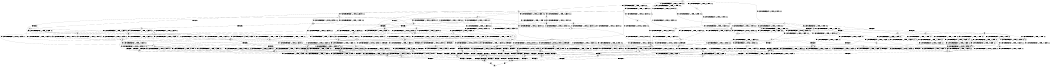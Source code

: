 digraph BCG {
size = "7, 10.5";
center = TRUE;
node [shape = circle];
0 [peripheries = 2];
0 -> 1 [label = "EX !0 !ATOMIC_EXCH_BRANCH (1, +1, TRUE, +0, 3, TRUE) !:0:1:2:"];
0 -> 2 [label = "EX !1 !ATOMIC_EXCH_BRANCH (1, +0, TRUE, +0, 1, TRUE) !:0:1:2:"];
0 -> 3 [label = "EX !2 !ATOMIC_EXCH_BRANCH (1, +1, TRUE, +1, 1, FALSE) !:0:1:2:"];
0 -> 4 [label = "EX !0 !ATOMIC_EXCH_BRANCH (1, +1, TRUE, +0, 3, TRUE) !:0:1:2:"];
1 -> 5 [label = "EX !2 !ATOMIC_EXCH_BRANCH (1, +1, TRUE, +1, 1, TRUE) !:0:1:2:"];
2 -> 6 [label = "EX !0 !ATOMIC_EXCH_BRANCH (1, +1, TRUE, +0, 3, TRUE) !:0:1:2:"];
2 -> 7 [label = "EX !2 !ATOMIC_EXCH_BRANCH (1, +1, TRUE, +1, 1, FALSE) !:0:1:2:"];
2 -> 8 [label = "EX !0 !ATOMIC_EXCH_BRANCH (1, +1, TRUE, +0, 3, TRUE) !:0:1:2:"];
2 -> 2 [label = "EX !1 !ATOMIC_EXCH_BRANCH (1, +0, TRUE, +0, 1, TRUE) !:0:1:2:"];
3 -> 9 [label = "EX !0 !ATOMIC_EXCH_BRANCH (1, +1, TRUE, +0, 3, FALSE) !:0:1:2:"];
3 -> 10 [label = "TERMINATE !2"];
3 -> 11 [label = "EX !1 !ATOMIC_EXCH_BRANCH (1, +0, TRUE, +0, 1, FALSE) !:0:1:2:"];
3 -> 12 [label = "EX !0 !ATOMIC_EXCH_BRANCH (1, +1, TRUE, +0, 3, FALSE) !:0:1:2:"];
4 -> 5 [label = "EX !2 !ATOMIC_EXCH_BRANCH (1, +1, TRUE, +1, 1, TRUE) !:0:1:2:"];
4 -> 13 [label = "TERMINATE !0"];
4 -> 14 [label = "EX !1 !ATOMIC_EXCH_BRANCH (1, +0, TRUE, +0, 1, FALSE) !:0:1:2:"];
4 -> 15 [label = "EX !2 !ATOMIC_EXCH_BRANCH (1, +1, TRUE, +1, 1, TRUE) !:0:1:2:"];
5 -> 16 [label = "EX !1 !ATOMIC_EXCH_BRANCH (1, +0, TRUE, +0, 1, FALSE) !:0:1:2:"];
6 -> 17 [label = "EX !1 !ATOMIC_EXCH_BRANCH (1, +0, TRUE, +0, 1, FALSE) !:0:1:2:"];
7 -> 18 [label = "EX !1 !ATOMIC_EXCH_BRANCH (1, +0, TRUE, +0, 1, FALSE) !:0:1:2:"];
7 -> 19 [label = "TERMINATE !2"];
7 -> 20 [label = "EX !0 !ATOMIC_EXCH_BRANCH (1, +1, TRUE, +0, 3, FALSE) !:0:1:2:"];
7 -> 11 [label = "EX !1 !ATOMIC_EXCH_BRANCH (1, +0, TRUE, +0, 1, FALSE) !:0:1:2:"];
8 -> 17 [label = "EX !1 !ATOMIC_EXCH_BRANCH (1, +0, TRUE, +0, 1, FALSE) !:0:1:2:"];
8 -> 21 [label = "TERMINATE !0"];
8 -> 22 [label = "EX !2 !ATOMIC_EXCH_BRANCH (1, +1, TRUE, +1, 1, TRUE) !:0:1:2:"];
8 -> 14 [label = "EX !1 !ATOMIC_EXCH_BRANCH (1, +0, TRUE, +0, 1, FALSE) !:0:1:2:"];
9 -> 23 [label = "EX !0 !ATOMIC_EXCH_BRANCH (1, +1, TRUE, +1, 1, TRUE) !:0:1:2:"];
10 -> 24 [label = "EX !0 !ATOMIC_EXCH_BRANCH (1, +1, TRUE, +0, 3, FALSE) !:0:1:"];
10 -> 25 [label = "EX !1 !ATOMIC_EXCH_BRANCH (1, +0, TRUE, +0, 1, FALSE) !:0:1:"];
10 -> 26 [label = "EX !0 !ATOMIC_EXCH_BRANCH (1, +1, TRUE, +0, 3, FALSE) !:0:1:"];
11 -> 27 [label = "EX !0 !ATOMIC_EXCH_BRANCH (1, +1, TRUE, +0, 3, TRUE) !:0:1:2:"];
11 -> 28 [label = "TERMINATE !1"];
11 -> 29 [label = "TERMINATE !2"];
11 -> 30 [label = "EX !0 !ATOMIC_EXCH_BRANCH (1, +1, TRUE, +0, 3, TRUE) !:0:1:2:"];
12 -> 23 [label = "EX !0 !ATOMIC_EXCH_BRANCH (1, +1, TRUE, +1, 1, TRUE) !:0:1:2:"];
12 -> 31 [label = "TERMINATE !2"];
12 -> 32 [label = "EX !1 !ATOMIC_EXCH_BRANCH (1, +0, TRUE, +0, 1, FALSE) !:0:1:2:"];
12 -> 33 [label = "EX !0 !ATOMIC_EXCH_BRANCH (1, +1, TRUE, +1, 1, TRUE) !:0:1:2:"];
13 -> 34 [label = "EX !2 !ATOMIC_EXCH_BRANCH (1, +1, TRUE, +1, 1, TRUE) !:1:2:"];
13 -> 35 [label = "EX !1 !ATOMIC_EXCH_BRANCH (1, +0, TRUE, +0, 1, FALSE) !:1:2:"];
13 -> 36 [label = "EX !2 !ATOMIC_EXCH_BRANCH (1, +1, TRUE, +1, 1, TRUE) !:1:2:"];
14 -> 27 [label = "EX !2 !ATOMIC_EXCH_BRANCH (1, +1, TRUE, +1, 1, FALSE) !:0:1:2:"];
14 -> 37 [label = "TERMINATE !1"];
14 -> 38 [label = "TERMINATE !0"];
14 -> 30 [label = "EX !2 !ATOMIC_EXCH_BRANCH (1, +1, TRUE, +1, 1, FALSE) !:0:1:2:"];
15 -> 16 [label = "EX !1 !ATOMIC_EXCH_BRANCH (1, +0, TRUE, +0, 1, FALSE) !:0:1:2:"];
15 -> 39 [label = "TERMINATE !0"];
15 -> 40 [label = "EX !1 !ATOMIC_EXCH_BRANCH (1, +0, TRUE, +0, 1, FALSE) !:0:1:2:"];
15 -> 15 [label = "EX !2 !ATOMIC_EXCH_BRANCH (1, +1, TRUE, +1, 1, TRUE) !:0:1:2:"];
16 -> 27 [label = "EX !2 !ATOMIC_EXCH_BRANCH (1, +1, TRUE, +1, 1, FALSE) !:0:1:2:"];
17 -> 27 [label = "EX !2 !ATOMIC_EXCH_BRANCH (1, +1, TRUE, +1, 1, FALSE) !:0:1:2:"];
18 -> 27 [label = "EX !0 !ATOMIC_EXCH_BRANCH (1, +1, TRUE, +0, 3, TRUE) !:0:1:2:"];
19 -> 41 [label = "EX !1 !ATOMIC_EXCH_BRANCH (1, +0, TRUE, +0, 1, FALSE) !:0:1:"];
19 -> 42 [label = "EX !0 !ATOMIC_EXCH_BRANCH (1, +1, TRUE, +0, 3, FALSE) !:0:1:"];
19 -> 25 [label = "EX !1 !ATOMIC_EXCH_BRANCH (1, +0, TRUE, +0, 1, FALSE) !:0:1:"];
20 -> 43 [label = "EX !0 !ATOMIC_EXCH_BRANCH (1, +1, TRUE, +1, 1, TRUE) !:0:1:2:"];
20 -> 44 [label = "TERMINATE !2"];
20 -> 32 [label = "EX !1 !ATOMIC_EXCH_BRANCH (1, +0, TRUE, +0, 1, FALSE) !:0:1:2:"];
20 -> 45 [label = "EX !0 !ATOMIC_EXCH_BRANCH (1, +1, TRUE, +1, 1, TRUE) !:0:1:2:"];
21 -> 46 [label = "EX !1 !ATOMIC_EXCH_BRANCH (1, +0, TRUE, +0, 1, FALSE) !:1:2:"];
21 -> 47 [label = "EX !2 !ATOMIC_EXCH_BRANCH (1, +1, TRUE, +1, 1, TRUE) !:1:2:"];
21 -> 35 [label = "EX !1 !ATOMIC_EXCH_BRANCH (1, +0, TRUE, +0, 1, FALSE) !:1:2:"];
22 -> 16 [label = "EX !1 !ATOMIC_EXCH_BRANCH (1, +0, TRUE, +0, 1, FALSE) !:0:1:2:"];
22 -> 48 [label = "TERMINATE !0"];
22 -> 22 [label = "EX !2 !ATOMIC_EXCH_BRANCH (1, +1, TRUE, +1, 1, TRUE) !:0:1:2:"];
22 -> 40 [label = "EX !1 !ATOMIC_EXCH_BRANCH (1, +0, TRUE, +0, 1, FALSE) !:0:1:2:"];
23 -> 49 [label = "EX !1 !ATOMIC_EXCH_BRANCH (1, +0, TRUE, +0, 1, FALSE) !:0:1:2:"];
24 -> 50 [label = "EX !0 !ATOMIC_EXCH_BRANCH (1, +1, TRUE, +1, 1, TRUE) !:0:1:"];
25 -> 51 [label = "EX !0 !ATOMIC_EXCH_BRANCH (1, +1, TRUE, +0, 3, TRUE) !:0:1:"];
25 -> 52 [label = "TERMINATE !1"];
25 -> 53 [label = "EX !0 !ATOMIC_EXCH_BRANCH (1, +1, TRUE, +0, 3, TRUE) !:0:1:"];
26 -> 50 [label = "EX !0 !ATOMIC_EXCH_BRANCH (1, +1, TRUE, +1, 1, TRUE) !:0:1:"];
26 -> 54 [label = "EX !1 !ATOMIC_EXCH_BRANCH (1, +0, TRUE, +0, 1, FALSE) !:0:1:"];
26 -> 55 [label = "EX !0 !ATOMIC_EXCH_BRANCH (1, +1, TRUE, +1, 1, TRUE) !:0:1:"];
27 -> 56 [label = "TERMINATE !0"];
28 -> 57 [label = "EX !0 !ATOMIC_EXCH_BRANCH (1, +1, TRUE, +0, 3, TRUE) !:0:2:"];
28 -> 52 [label = "TERMINATE !2"];
28 -> 58 [label = "EX !0 !ATOMIC_EXCH_BRANCH (1, +1, TRUE, +0, 3, TRUE) !:0:2:"];
29 -> 51 [label = "EX !0 !ATOMIC_EXCH_BRANCH (1, +1, TRUE, +0, 3, TRUE) !:0:1:"];
29 -> 52 [label = "TERMINATE !1"];
29 -> 53 [label = "EX !0 !ATOMIC_EXCH_BRANCH (1, +1, TRUE, +0, 3, TRUE) !:0:1:"];
30 -> 56 [label = "TERMINATE !0"];
30 -> 59 [label = "TERMINATE !1"];
30 -> 60 [label = "TERMINATE !2"];
30 -> 61 [label = "TERMINATE !0"];
31 -> 50 [label = "EX !0 !ATOMIC_EXCH_BRANCH (1, +1, TRUE, +1, 1, TRUE) !:0:1:"];
31 -> 54 [label = "EX !1 !ATOMIC_EXCH_BRANCH (1, +0, TRUE, +0, 1, FALSE) !:0:1:"];
31 -> 55 [label = "EX !0 !ATOMIC_EXCH_BRANCH (1, +1, TRUE, +1, 1, TRUE) !:0:1:"];
32 -> 27 [label = "EX !0 !ATOMIC_EXCH_BRANCH (1, +1, TRUE, +1, 1, FALSE) !:0:1:2:"];
32 -> 62 [label = "TERMINATE !1"];
32 -> 63 [label = "TERMINATE !2"];
32 -> 30 [label = "EX !0 !ATOMIC_EXCH_BRANCH (1, +1, TRUE, +1, 1, FALSE) !:0:1:2:"];
33 -> 49 [label = "EX !1 !ATOMIC_EXCH_BRANCH (1, +0, TRUE, +0, 1, FALSE) !:0:1:2:"];
33 -> 64 [label = "TERMINATE !2"];
33 -> 65 [label = "EX !1 !ATOMIC_EXCH_BRANCH (1, +0, TRUE, +0, 1, FALSE) !:0:1:2:"];
33 -> 12 [label = "EX !0 !ATOMIC_EXCH_BRANCH (1, +1, TRUE, +0, 3, FALSE) !:0:1:2:"];
34 -> 66 [label = "EX !1 !ATOMIC_EXCH_BRANCH (1, +0, TRUE, +0, 1, FALSE) !:1:2:"];
35 -> 67 [label = "EX !2 !ATOMIC_EXCH_BRANCH (1, +1, TRUE, +1, 1, FALSE) !:1:2:"];
35 -> 68 [label = "TERMINATE !1"];
35 -> 69 [label = "EX !2 !ATOMIC_EXCH_BRANCH (1, +1, TRUE, +1, 1, FALSE) !:1:2:"];
36 -> 66 [label = "EX !1 !ATOMIC_EXCH_BRANCH (1, +0, TRUE, +0, 1, FALSE) !:1:2:"];
36 -> 70 [label = "EX !1 !ATOMIC_EXCH_BRANCH (1, +0, TRUE, +0, 1, FALSE) !:1:2:"];
36 -> 36 [label = "EX !2 !ATOMIC_EXCH_BRANCH (1, +1, TRUE, +1, 1, TRUE) !:1:2:"];
37 -> 57 [label = "EX !2 !ATOMIC_EXCH_BRANCH (1, +1, TRUE, +1, 1, FALSE) !:0:2:"];
37 -> 68 [label = "TERMINATE !0"];
37 -> 58 [label = "EX !2 !ATOMIC_EXCH_BRANCH (1, +1, TRUE, +1, 1, FALSE) !:0:2:"];
38 -> 67 [label = "EX !2 !ATOMIC_EXCH_BRANCH (1, +1, TRUE, +1, 1, FALSE) !:1:2:"];
38 -> 68 [label = "TERMINATE !1"];
38 -> 69 [label = "EX !2 !ATOMIC_EXCH_BRANCH (1, +1, TRUE, +1, 1, FALSE) !:1:2:"];
39 -> 34 [label = "EX !2 !ATOMIC_EXCH_BRANCH (1, +1, TRUE, +1, 1, TRUE) !:1:2:"];
39 -> 70 [label = "EX !1 !ATOMIC_EXCH_BRANCH (1, +0, TRUE, +0, 1, FALSE) !:1:2:"];
39 -> 36 [label = "EX !2 !ATOMIC_EXCH_BRANCH (1, +1, TRUE, +1, 1, TRUE) !:1:2:"];
40 -> 27 [label = "EX !2 !ATOMIC_EXCH_BRANCH (1, +1, TRUE, +1, 1, FALSE) !:0:1:2:"];
40 -> 71 [label = "TERMINATE !1"];
40 -> 72 [label = "TERMINATE !0"];
40 -> 30 [label = "EX !2 !ATOMIC_EXCH_BRANCH (1, +1, TRUE, +1, 1, FALSE) !:0:1:2:"];
41 -> 51 [label = "EX !0 !ATOMIC_EXCH_BRANCH (1, +1, TRUE, +0, 3, TRUE) !:0:1:"];
42 -> 73 [label = "EX !0 !ATOMIC_EXCH_BRANCH (1, +1, TRUE, +1, 1, TRUE) !:0:1:"];
42 -> 54 [label = "EX !1 !ATOMIC_EXCH_BRANCH (1, +0, TRUE, +0, 1, FALSE) !:0:1:"];
42 -> 74 [label = "EX !0 !ATOMIC_EXCH_BRANCH (1, +1, TRUE, +1, 1, TRUE) !:0:1:"];
43 -> 49 [label = "EX !1 !ATOMIC_EXCH_BRANCH (1, +0, TRUE, +0, 1, FALSE) !:0:1:2:"];
44 -> 73 [label = "EX !0 !ATOMIC_EXCH_BRANCH (1, +1, TRUE, +1, 1, TRUE) !:0:1:"];
44 -> 54 [label = "EX !1 !ATOMIC_EXCH_BRANCH (1, +0, TRUE, +0, 1, FALSE) !:0:1:"];
44 -> 74 [label = "EX !0 !ATOMIC_EXCH_BRANCH (1, +1, TRUE, +1, 1, TRUE) !:0:1:"];
45 -> 49 [label = "EX !1 !ATOMIC_EXCH_BRANCH (1, +0, TRUE, +0, 1, FALSE) !:0:1:2:"];
45 -> 75 [label = "TERMINATE !2"];
45 -> 65 [label = "EX !1 !ATOMIC_EXCH_BRANCH (1, +0, TRUE, +0, 1, FALSE) !:0:1:2:"];
45 -> 20 [label = "EX !0 !ATOMIC_EXCH_BRANCH (1, +1, TRUE, +0, 3, FALSE) !:0:1:2:"];
46 -> 67 [label = "EX !2 !ATOMIC_EXCH_BRANCH (1, +1, TRUE, +1, 1, FALSE) !:1:2:"];
47 -> 66 [label = "EX !1 !ATOMIC_EXCH_BRANCH (1, +0, TRUE, +0, 1, FALSE) !:1:2:"];
47 -> 47 [label = "EX !2 !ATOMIC_EXCH_BRANCH (1, +1, TRUE, +1, 1, TRUE) !:1:2:"];
47 -> 70 [label = "EX !1 !ATOMIC_EXCH_BRANCH (1, +0, TRUE, +0, 1, FALSE) !:1:2:"];
48 -> 66 [label = "EX !1 !ATOMIC_EXCH_BRANCH (1, +0, TRUE, +0, 1, FALSE) !:1:2:"];
48 -> 47 [label = "EX !2 !ATOMIC_EXCH_BRANCH (1, +1, TRUE, +1, 1, TRUE) !:1:2:"];
48 -> 70 [label = "EX !1 !ATOMIC_EXCH_BRANCH (1, +0, TRUE, +0, 1, FALSE) !:1:2:"];
49 -> 27 [label = "EX !0 !ATOMIC_EXCH_BRANCH (1, +1, TRUE, +0, 3, TRUE) !:0:1:2:"];
50 -> 76 [label = "EX !1 !ATOMIC_EXCH_BRANCH (1, +0, TRUE, +0, 1, FALSE) !:0:1:"];
51 -> 77 [label = "TERMINATE !0"];
52 -> 78 [label = "EX !0 !ATOMIC_EXCH_BRANCH (1, +1, TRUE, +0, 3, TRUE) !:0:"];
52 -> 79 [label = "EX !0 !ATOMIC_EXCH_BRANCH (1, +1, TRUE, +0, 3, TRUE) !:0:"];
53 -> 77 [label = "TERMINATE !0"];
53 -> 80 [label = "TERMINATE !1"];
53 -> 81 [label = "TERMINATE !0"];
54 -> 51 [label = "EX !0 !ATOMIC_EXCH_BRANCH (1, +1, TRUE, +1, 1, FALSE) !:0:1:"];
54 -> 82 [label = "TERMINATE !1"];
54 -> 53 [label = "EX !0 !ATOMIC_EXCH_BRANCH (1, +1, TRUE, +1, 1, FALSE) !:0:1:"];
55 -> 76 [label = "EX !1 !ATOMIC_EXCH_BRANCH (1, +0, TRUE, +0, 1, FALSE) !:0:1:"];
55 -> 83 [label = "EX !1 !ATOMIC_EXCH_BRANCH (1, +0, TRUE, +0, 1, FALSE) !:0:1:"];
55 -> 26 [label = "EX !0 !ATOMIC_EXCH_BRANCH (1, +1, TRUE, +0, 3, FALSE) !:0:1:"];
56 -> 77 [label = "TERMINATE !2"];
57 -> 84 [label = "TERMINATE !0"];
58 -> 84 [label = "TERMINATE !0"];
58 -> 80 [label = "TERMINATE !2"];
58 -> 85 [label = "TERMINATE !0"];
59 -> 84 [label = "TERMINATE !0"];
59 -> 80 [label = "TERMINATE !2"];
59 -> 85 [label = "TERMINATE !0"];
60 -> 77 [label = "TERMINATE !0"];
60 -> 80 [label = "TERMINATE !1"];
60 -> 81 [label = "TERMINATE !0"];
61 -> 77 [label = "TERMINATE !2"];
61 -> 85 [label = "TERMINATE !1"];
61 -> 81 [label = "TERMINATE !2"];
62 -> 57 [label = "EX !0 !ATOMIC_EXCH_BRANCH (1, +1, TRUE, +1, 1, FALSE) !:0:2:"];
62 -> 82 [label = "TERMINATE !2"];
62 -> 58 [label = "EX !0 !ATOMIC_EXCH_BRANCH (1, +1, TRUE, +1, 1, FALSE) !:0:2:"];
63 -> 51 [label = "EX !0 !ATOMIC_EXCH_BRANCH (1, +1, TRUE, +1, 1, FALSE) !:0:1:"];
63 -> 82 [label = "TERMINATE !1"];
63 -> 53 [label = "EX !0 !ATOMIC_EXCH_BRANCH (1, +1, TRUE, +1, 1, FALSE) !:0:1:"];
64 -> 24 [label = "EX !0 !ATOMIC_EXCH_BRANCH (1, +1, TRUE, +0, 3, FALSE) !:0:1:"];
64 -> 83 [label = "EX !1 !ATOMIC_EXCH_BRANCH (1, +0, TRUE, +0, 1, FALSE) !:0:1:"];
64 -> 26 [label = "EX !0 !ATOMIC_EXCH_BRANCH (1, +1, TRUE, +0, 3, FALSE) !:0:1:"];
65 -> 27 [label = "EX !0 !ATOMIC_EXCH_BRANCH (1, +1, TRUE, +0, 3, TRUE) !:0:1:2:"];
65 -> 86 [label = "TERMINATE !1"];
65 -> 87 [label = "TERMINATE !2"];
65 -> 30 [label = "EX !0 !ATOMIC_EXCH_BRANCH (1, +1, TRUE, +0, 3, TRUE) !:0:1:2:"];
66 -> 67 [label = "EX !2 !ATOMIC_EXCH_BRANCH (1, +1, TRUE, +1, 1, FALSE) !:1:2:"];
67 -> 77 [label = "TERMINATE !2"];
68 -> 88 [label = "EX !2 !ATOMIC_EXCH_BRANCH (1, +1, TRUE, +1, 1, FALSE) !:2:"];
68 -> 89 [label = "EX !2 !ATOMIC_EXCH_BRANCH (1, +1, TRUE, +1, 1, FALSE) !:2:"];
69 -> 77 [label = "TERMINATE !2"];
69 -> 85 [label = "TERMINATE !1"];
69 -> 81 [label = "TERMINATE !2"];
70 -> 67 [label = "EX !2 !ATOMIC_EXCH_BRANCH (1, +1, TRUE, +1, 1, FALSE) !:1:2:"];
70 -> 90 [label = "TERMINATE !1"];
70 -> 69 [label = "EX !2 !ATOMIC_EXCH_BRANCH (1, +1, TRUE, +1, 1, FALSE) !:1:2:"];
71 -> 57 [label = "EX !2 !ATOMIC_EXCH_BRANCH (1, +1, TRUE, +1, 1, FALSE) !:0:2:"];
71 -> 90 [label = "TERMINATE !0"];
71 -> 58 [label = "EX !2 !ATOMIC_EXCH_BRANCH (1, +1, TRUE, +1, 1, FALSE) !:0:2:"];
72 -> 67 [label = "EX !2 !ATOMIC_EXCH_BRANCH (1, +1, TRUE, +1, 1, FALSE) !:1:2:"];
72 -> 90 [label = "TERMINATE !1"];
72 -> 69 [label = "EX !2 !ATOMIC_EXCH_BRANCH (1, +1, TRUE, +1, 1, FALSE) !:1:2:"];
73 -> 76 [label = "EX !1 !ATOMIC_EXCH_BRANCH (1, +0, TRUE, +0, 1, FALSE) !:0:1:"];
74 -> 76 [label = "EX !1 !ATOMIC_EXCH_BRANCH (1, +0, TRUE, +0, 1, FALSE) !:0:1:"];
74 -> 83 [label = "EX !1 !ATOMIC_EXCH_BRANCH (1, +0, TRUE, +0, 1, FALSE) !:0:1:"];
74 -> 42 [label = "EX !0 !ATOMIC_EXCH_BRANCH (1, +1, TRUE, +0, 3, FALSE) !:0:1:"];
75 -> 91 [label = "EX !0 !ATOMIC_EXCH_BRANCH (1, +1, TRUE, +0, 3, FALSE) !:0:1:"];
75 -> 83 [label = "EX !1 !ATOMIC_EXCH_BRANCH (1, +0, TRUE, +0, 1, FALSE) !:0:1:"];
75 -> 42 [label = "EX !0 !ATOMIC_EXCH_BRANCH (1, +1, TRUE, +0, 3, FALSE) !:0:1:"];
76 -> 51 [label = "EX !0 !ATOMIC_EXCH_BRANCH (1, +1, TRUE, +0, 3, TRUE) !:0:1:"];
77 -> 92 [label = "TERMINATE !1"];
78 -> 92 [label = "TERMINATE !0"];
79 -> 92 [label = "TERMINATE !0"];
79 -> 93 [label = "TERMINATE !0"];
80 -> 92 [label = "TERMINATE !0"];
80 -> 93 [label = "TERMINATE !0"];
81 -> 92 [label = "TERMINATE !1"];
81 -> 93 [label = "TERMINATE !1"];
82 -> 78 [label = "EX !0 !ATOMIC_EXCH_BRANCH (1, +1, TRUE, +1, 1, FALSE) !:0:"];
82 -> 79 [label = "EX !0 !ATOMIC_EXCH_BRANCH (1, +1, TRUE, +1, 1, FALSE) !:0:"];
83 -> 51 [label = "EX !0 !ATOMIC_EXCH_BRANCH (1, +1, TRUE, +0, 3, TRUE) !:0:1:"];
83 -> 94 [label = "TERMINATE !1"];
83 -> 53 [label = "EX !0 !ATOMIC_EXCH_BRANCH (1, +1, TRUE, +0, 3, TRUE) !:0:1:"];
84 -> 92 [label = "TERMINATE !2"];
85 -> 92 [label = "TERMINATE !2"];
85 -> 93 [label = "TERMINATE !2"];
86 -> 57 [label = "EX !0 !ATOMIC_EXCH_BRANCH (1, +1, TRUE, +0, 3, TRUE) !:0:2:"];
86 -> 94 [label = "TERMINATE !2"];
86 -> 58 [label = "EX !0 !ATOMIC_EXCH_BRANCH (1, +1, TRUE, +0, 3, TRUE) !:0:2:"];
87 -> 51 [label = "EX !0 !ATOMIC_EXCH_BRANCH (1, +1, TRUE, +0, 3, TRUE) !:0:1:"];
87 -> 94 [label = "TERMINATE !1"];
87 -> 53 [label = "EX !0 !ATOMIC_EXCH_BRANCH (1, +1, TRUE, +0, 3, TRUE) !:0:1:"];
88 -> 92 [label = "TERMINATE !2"];
89 -> 92 [label = "TERMINATE !2"];
89 -> 93 [label = "TERMINATE !2"];
90 -> 88 [label = "EX !2 !ATOMIC_EXCH_BRANCH (1, +1, TRUE, +1, 1, FALSE) !:2:"];
90 -> 89 [label = "EX !2 !ATOMIC_EXCH_BRANCH (1, +1, TRUE, +1, 1, FALSE) !:2:"];
91 -> 73 [label = "EX !0 !ATOMIC_EXCH_BRANCH (1, +1, TRUE, +1, 1, TRUE) !:0:1:"];
92 -> 95 [label = "exit"];
93 -> 95 [label = "exit"];
94 -> 78 [label = "EX !0 !ATOMIC_EXCH_BRANCH (1, +1, TRUE, +0, 3, TRUE) !:0:"];
94 -> 79 [label = "EX !0 !ATOMIC_EXCH_BRANCH (1, +1, TRUE, +0, 3, TRUE) !:0:"];
}
